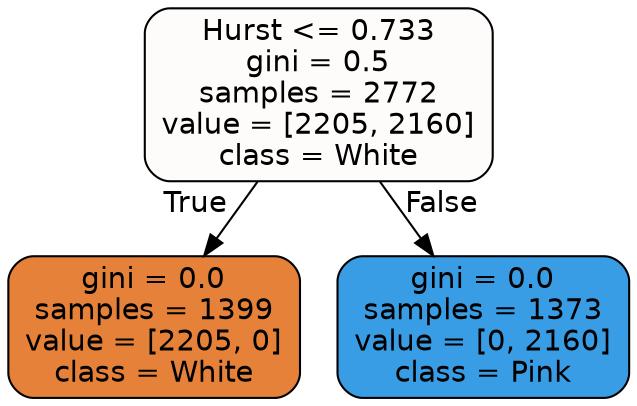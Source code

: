 digraph Tree {
node [shape=box, style="filled, rounded", color="black", fontname=helvetica] ;
edge [fontname=helvetica] ;
0 [label="Hurst <= 0.733\ngini = 0.5\nsamples = 2772\nvalue = [2205, 2160]\nclass = White", fillcolor="#e5813905"] ;
1 [label="gini = 0.0\nsamples = 1399\nvalue = [2205, 0]\nclass = White", fillcolor="#e58139ff"] ;
0 -> 1 [labeldistance=2.5, labelangle=45, headlabel="True"] ;
2 [label="gini = 0.0\nsamples = 1373\nvalue = [0, 2160]\nclass = Pink", fillcolor="#399de5ff"] ;
0 -> 2 [labeldistance=2.5, labelangle=-45, headlabel="False"] ;
}